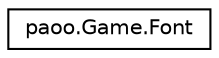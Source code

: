 digraph "Graphical Class Hierarchy"
{
 // LATEX_PDF_SIZE
  edge [fontname="Helvetica",fontsize="10",labelfontname="Helvetica",labelfontsize="10"];
  node [fontname="Helvetica",fontsize="10",shape=record];
  rankdir="LR";
  Node0 [label="paoo.Game.Font",height=0.2,width=0.4,color="black", fillcolor="white", style="filled",URL="$classpaoo_1_1_game_1_1_font.html",tooltip=" "];
}
